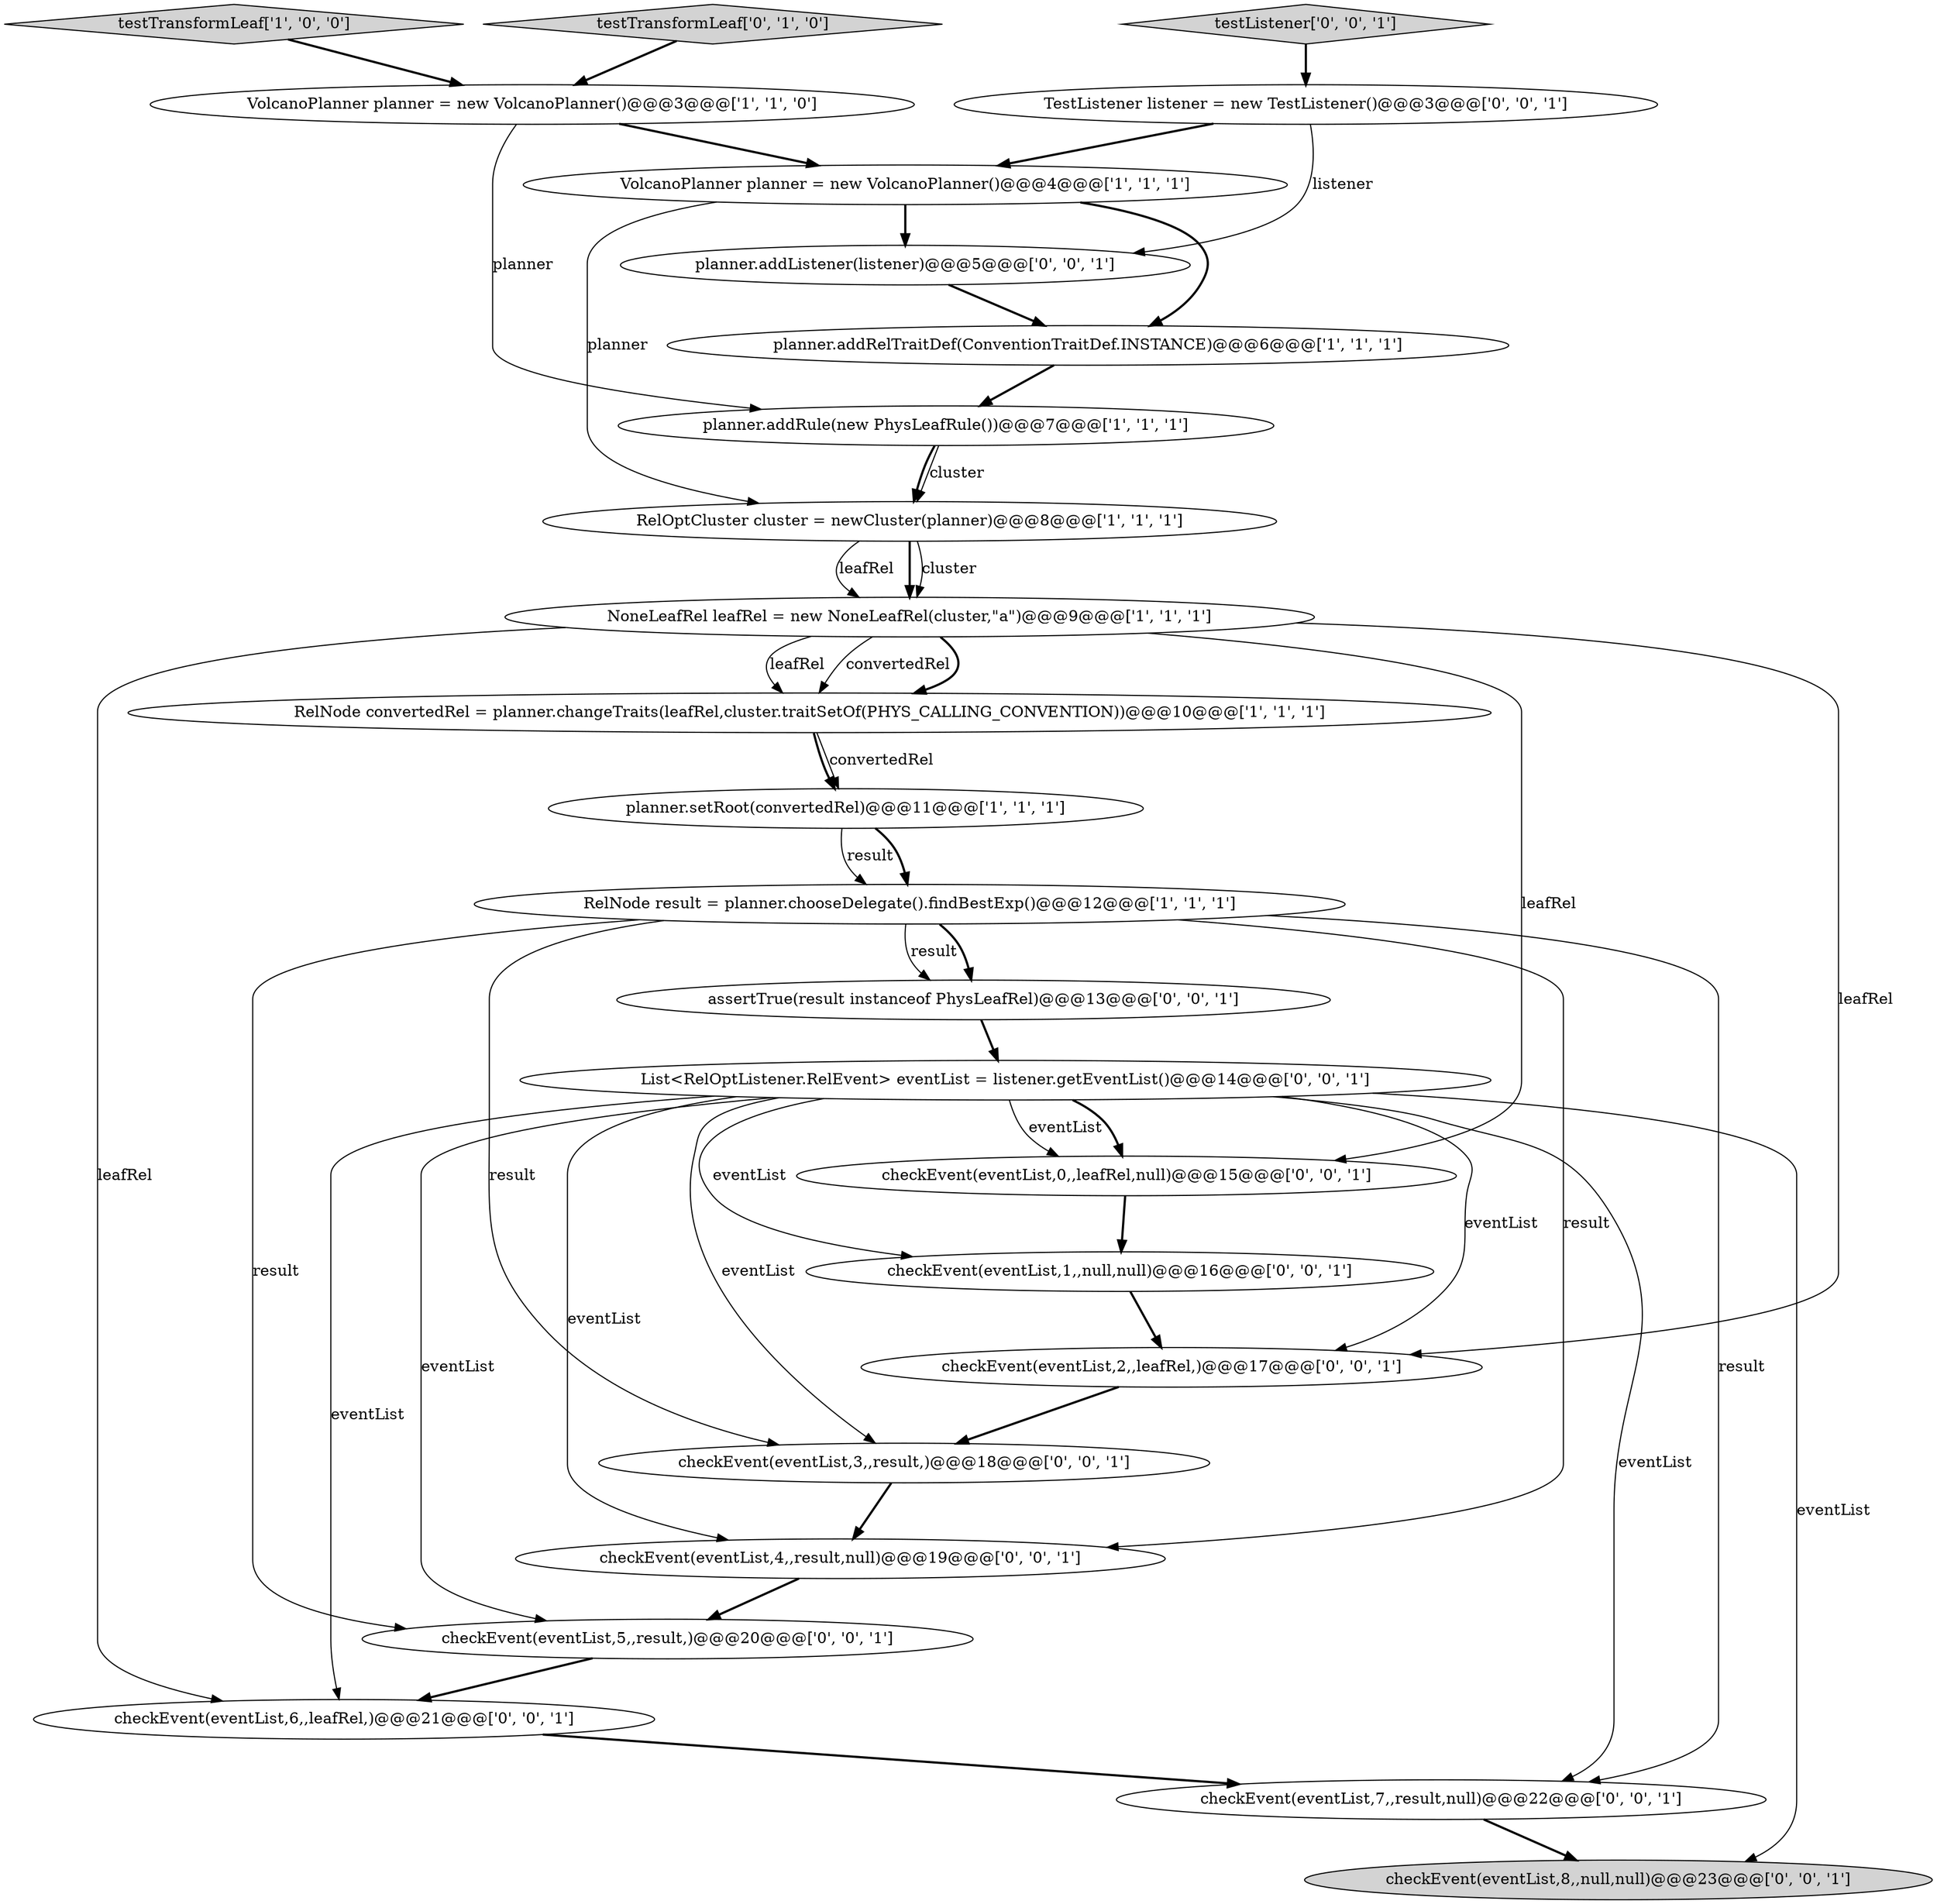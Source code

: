 digraph {
18 [style = filled, label = "checkEvent(eventList,1,,null,null)@@@16@@@['0', '0', '1']", fillcolor = white, shape = ellipse image = "AAA0AAABBB3BBB"];
4 [style = filled, label = "RelNode convertedRel = planner.changeTraits(leafRel,cluster.traitSetOf(PHYS_CALLING_CONVENTION))@@@10@@@['1', '1', '1']", fillcolor = white, shape = ellipse image = "AAA0AAABBB1BBB"];
3 [style = filled, label = "NoneLeafRel leafRel = new NoneLeafRel(cluster,\"a\")@@@9@@@['1', '1', '1']", fillcolor = white, shape = ellipse image = "AAA0AAABBB1BBB"];
21 [style = filled, label = "assertTrue(result instanceof PhysLeafRel)@@@13@@@['0', '0', '1']", fillcolor = white, shape = ellipse image = "AAA0AAABBB3BBB"];
14 [style = filled, label = "checkEvent(eventList,5,,result,)@@@20@@@['0', '0', '1']", fillcolor = white, shape = ellipse image = "AAA0AAABBB3BBB"];
22 [style = filled, label = "TestListener listener = new TestListener()@@@3@@@['0', '0', '1']", fillcolor = white, shape = ellipse image = "AAA0AAABBB3BBB"];
13 [style = filled, label = "List<RelOptListener.RelEvent> eventList = listener.getEventList()@@@14@@@['0', '0', '1']", fillcolor = white, shape = ellipse image = "AAA0AAABBB3BBB"];
2 [style = filled, label = "RelOptCluster cluster = newCluster(planner)@@@8@@@['1', '1', '1']", fillcolor = white, shape = ellipse image = "AAA0AAABBB1BBB"];
0 [style = filled, label = "planner.addRule(new PhysLeafRule())@@@7@@@['1', '1', '1']", fillcolor = white, shape = ellipse image = "AAA0AAABBB1BBB"];
16 [style = filled, label = "planner.addListener(listener)@@@5@@@['0', '0', '1']", fillcolor = white, shape = ellipse image = "AAA0AAABBB3BBB"];
5 [style = filled, label = "VolcanoPlanner planner = new VolcanoPlanner()@@@4@@@['1', '1', '1']", fillcolor = white, shape = ellipse image = "AAA0AAABBB1BBB"];
8 [style = filled, label = "planner.addRelTraitDef(ConventionTraitDef.INSTANCE)@@@6@@@['1', '1', '1']", fillcolor = white, shape = ellipse image = "AAA0AAABBB1BBB"];
17 [style = filled, label = "checkEvent(eventList,6,,leafRel,)@@@21@@@['0', '0', '1']", fillcolor = white, shape = ellipse image = "AAA0AAABBB3BBB"];
12 [style = filled, label = "checkEvent(eventList,3,,result,)@@@18@@@['0', '0', '1']", fillcolor = white, shape = ellipse image = "AAA0AAABBB3BBB"];
10 [style = filled, label = "testTransformLeaf['0', '1', '0']", fillcolor = lightgray, shape = diamond image = "AAA0AAABBB2BBB"];
1 [style = filled, label = "testTransformLeaf['1', '0', '0']", fillcolor = lightgray, shape = diamond image = "AAA0AAABBB1BBB"];
9 [style = filled, label = "RelNode result = planner.chooseDelegate().findBestExp()@@@12@@@['1', '1', '1']", fillcolor = white, shape = ellipse image = "AAA0AAABBB1BBB"];
19 [style = filled, label = "checkEvent(eventList,2,,leafRel,)@@@17@@@['0', '0', '1']", fillcolor = white, shape = ellipse image = "AAA0AAABBB3BBB"];
24 [style = filled, label = "checkEvent(eventList,0,,leafRel,null)@@@15@@@['0', '0', '1']", fillcolor = white, shape = ellipse image = "AAA0AAABBB3BBB"];
23 [style = filled, label = "checkEvent(eventList,7,,result,null)@@@22@@@['0', '0', '1']", fillcolor = white, shape = ellipse image = "AAA0AAABBB3BBB"];
6 [style = filled, label = "planner.setRoot(convertedRel)@@@11@@@['1', '1', '1']", fillcolor = white, shape = ellipse image = "AAA0AAABBB1BBB"];
20 [style = filled, label = "checkEvent(eventList,4,,result,null)@@@19@@@['0', '0', '1']", fillcolor = white, shape = ellipse image = "AAA0AAABBB3BBB"];
7 [style = filled, label = "VolcanoPlanner planner = new VolcanoPlanner()@@@3@@@['1', '1', '0']", fillcolor = white, shape = ellipse image = "AAA0AAABBB1BBB"];
15 [style = filled, label = "checkEvent(eventList,8,,null,null)@@@23@@@['0', '0', '1']", fillcolor = lightgray, shape = ellipse image = "AAA0AAABBB3BBB"];
11 [style = filled, label = "testListener['0', '0', '1']", fillcolor = lightgray, shape = diamond image = "AAA0AAABBB3BBB"];
13->14 [style = solid, label="eventList"];
13->24 [style = solid, label="eventList"];
5->8 [style = bold, label=""];
2->3 [style = solid, label="leafRel"];
13->18 [style = solid, label="eventList"];
13->15 [style = solid, label="eventList"];
13->24 [style = bold, label=""];
16->8 [style = bold, label=""];
19->12 [style = bold, label=""];
4->6 [style = bold, label=""];
9->12 [style = solid, label="result"];
2->3 [style = bold, label=""];
0->2 [style = bold, label=""];
23->15 [style = bold, label=""];
18->19 [style = bold, label=""];
12->20 [style = bold, label=""];
14->17 [style = bold, label=""];
9->21 [style = solid, label="result"];
20->14 [style = bold, label=""];
9->20 [style = solid, label="result"];
3->24 [style = solid, label="leafRel"];
24->18 [style = bold, label=""];
3->4 [style = bold, label=""];
1->7 [style = bold, label=""];
10->7 [style = bold, label=""];
22->5 [style = bold, label=""];
17->23 [style = bold, label=""];
0->2 [style = solid, label="cluster"];
22->16 [style = solid, label="listener"];
3->19 [style = solid, label="leafRel"];
3->4 [style = solid, label="leafRel"];
8->0 [style = bold, label=""];
5->16 [style = bold, label=""];
9->23 [style = solid, label="result"];
4->6 [style = solid, label="convertedRel"];
7->5 [style = bold, label=""];
6->9 [style = solid, label="result"];
5->2 [style = solid, label="planner"];
3->4 [style = solid, label="convertedRel"];
13->23 [style = solid, label="eventList"];
2->3 [style = solid, label="cluster"];
9->14 [style = solid, label="result"];
9->21 [style = bold, label=""];
11->22 [style = bold, label=""];
3->17 [style = solid, label="leafRel"];
13->19 [style = solid, label="eventList"];
7->0 [style = solid, label="planner"];
6->9 [style = bold, label=""];
13->17 [style = solid, label="eventList"];
13->12 [style = solid, label="eventList"];
13->20 [style = solid, label="eventList"];
21->13 [style = bold, label=""];
}
